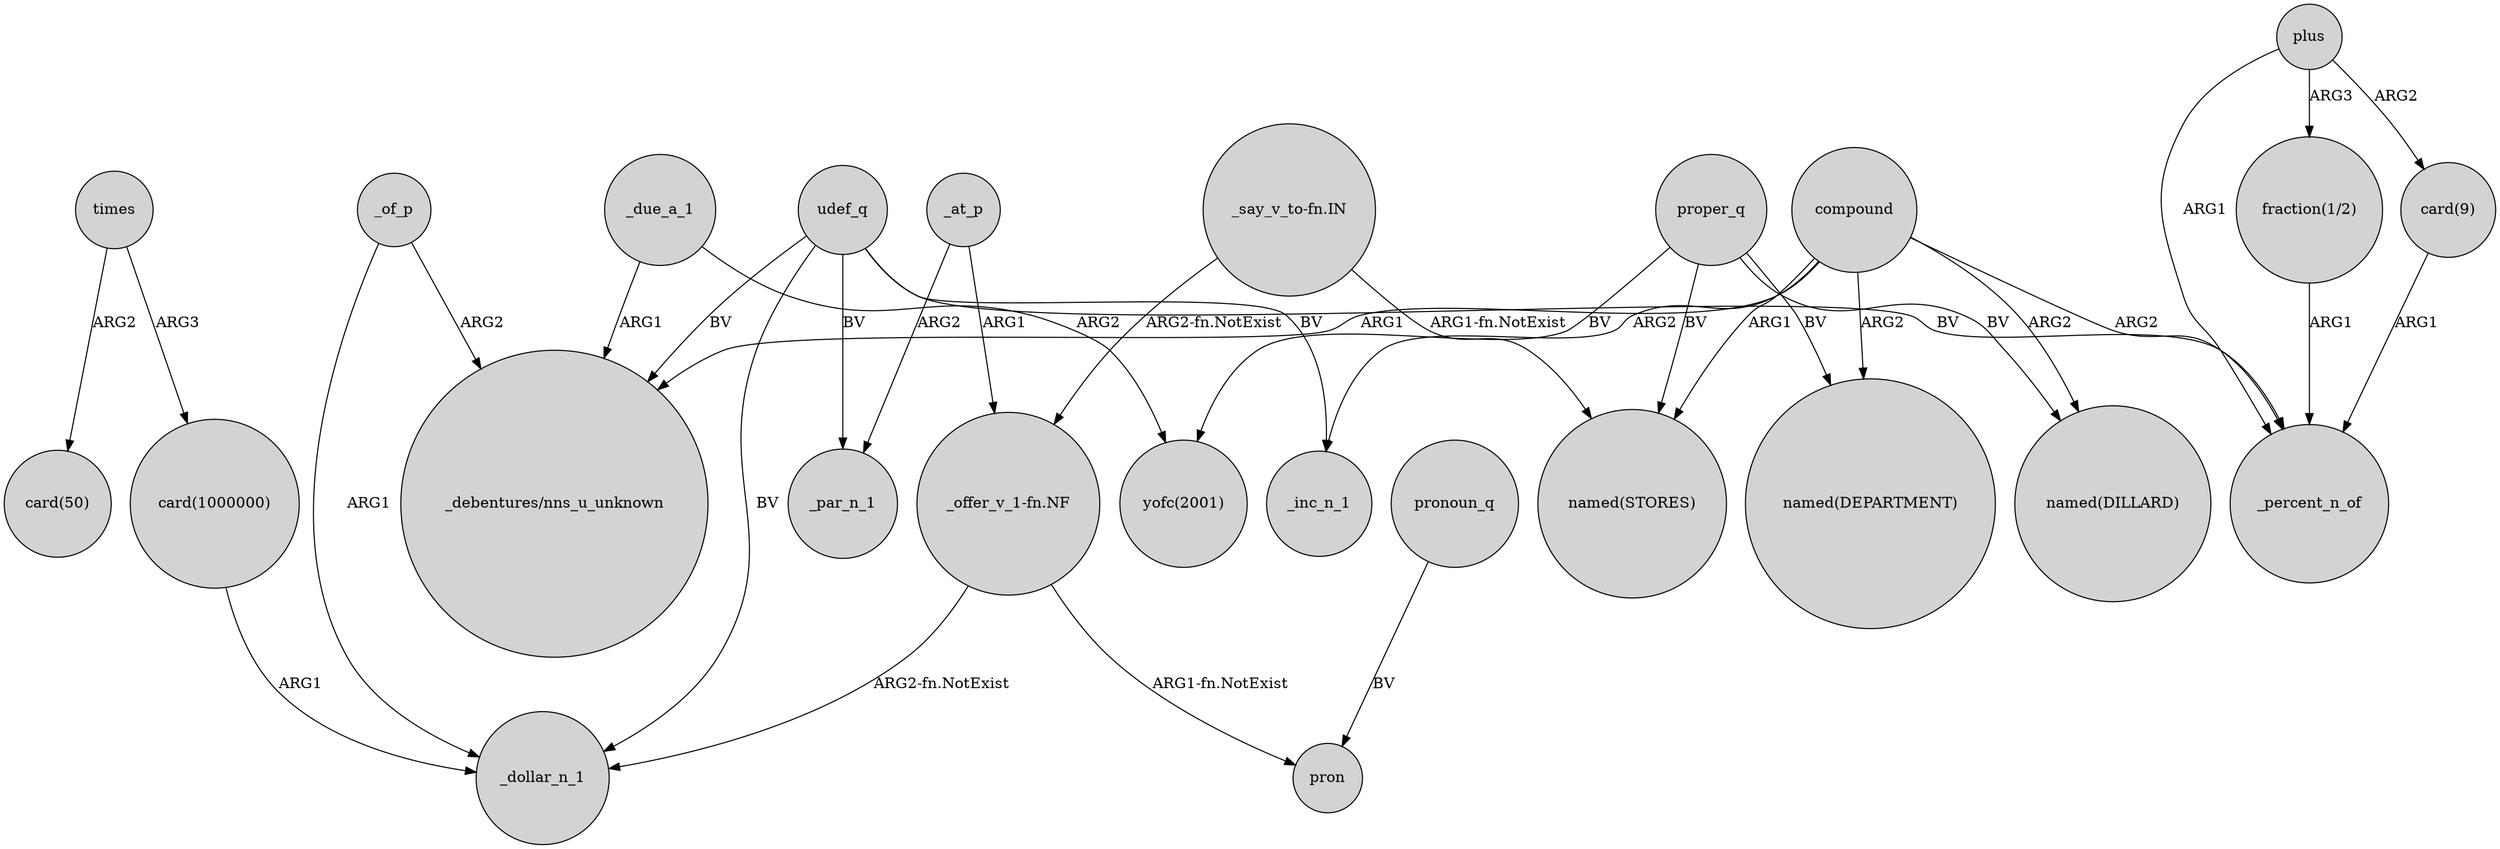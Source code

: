 digraph {
	node [shape=circle style=filled]
	_due_a_1 -> "_debentures/nns_u_unknown" [label=ARG1]
	times -> "card(50)" [label=ARG2]
	"card(1000000)" -> _dollar_n_1 [label=ARG1]
	"card(9)" -> _percent_n_of [label=ARG1]
	proper_q -> "named(DEPARTMENT)" [label=BV]
	udef_q -> _par_n_1 [label=BV]
	_of_p -> "_debentures/nns_u_unknown" [label=ARG2]
	udef_q -> _inc_n_1 [label=BV]
	_at_p -> _par_n_1 [label=ARG2]
	"_say_v_to-fn.IN" -> "_offer_v_1-fn.NF" [label="ARG2-fn.NotExist"]
	_due_a_1 -> "yofc(2001)" [label=ARG2]
	_of_p -> _dollar_n_1 [label=ARG1]
	plus -> _percent_n_of [label=ARG1]
	"_offer_v_1-fn.NF" -> pron [label="ARG1-fn.NotExist"]
	compound -> "_debentures/nns_u_unknown" [label=ARG1]
	compound -> _percent_n_of [label=ARG2]
	_at_p -> "_offer_v_1-fn.NF" [label=ARG1]
	pronoun_q -> pron [label=BV]
	"_offer_v_1-fn.NF" -> _dollar_n_1 [label="ARG2-fn.NotExist"]
	compound -> "named(STORES)" [label=ARG1]
	compound -> "named(DILLARD)" [label=ARG2]
	times -> "card(1000000)" [label=ARG3]
	udef_q -> "_debentures/nns_u_unknown" [label=BV]
	proper_q -> "yofc(2001)" [label=BV]
	compound -> "named(DEPARTMENT)" [label=ARG2]
	proper_q -> "named(STORES)" [label=BV]
	proper_q -> "named(DILLARD)" [label=BV]
	plus -> "fraction(1/2)" [label=ARG3]
	"fraction(1/2)" -> _percent_n_of [label=ARG1]
	udef_q -> _percent_n_of [label=BV]
	compound -> _inc_n_1 [label=ARG2]
	"_say_v_to-fn.IN" -> "named(STORES)" [label="ARG1-fn.NotExist"]
	plus -> "card(9)" [label=ARG2]
	udef_q -> _dollar_n_1 [label=BV]
}
